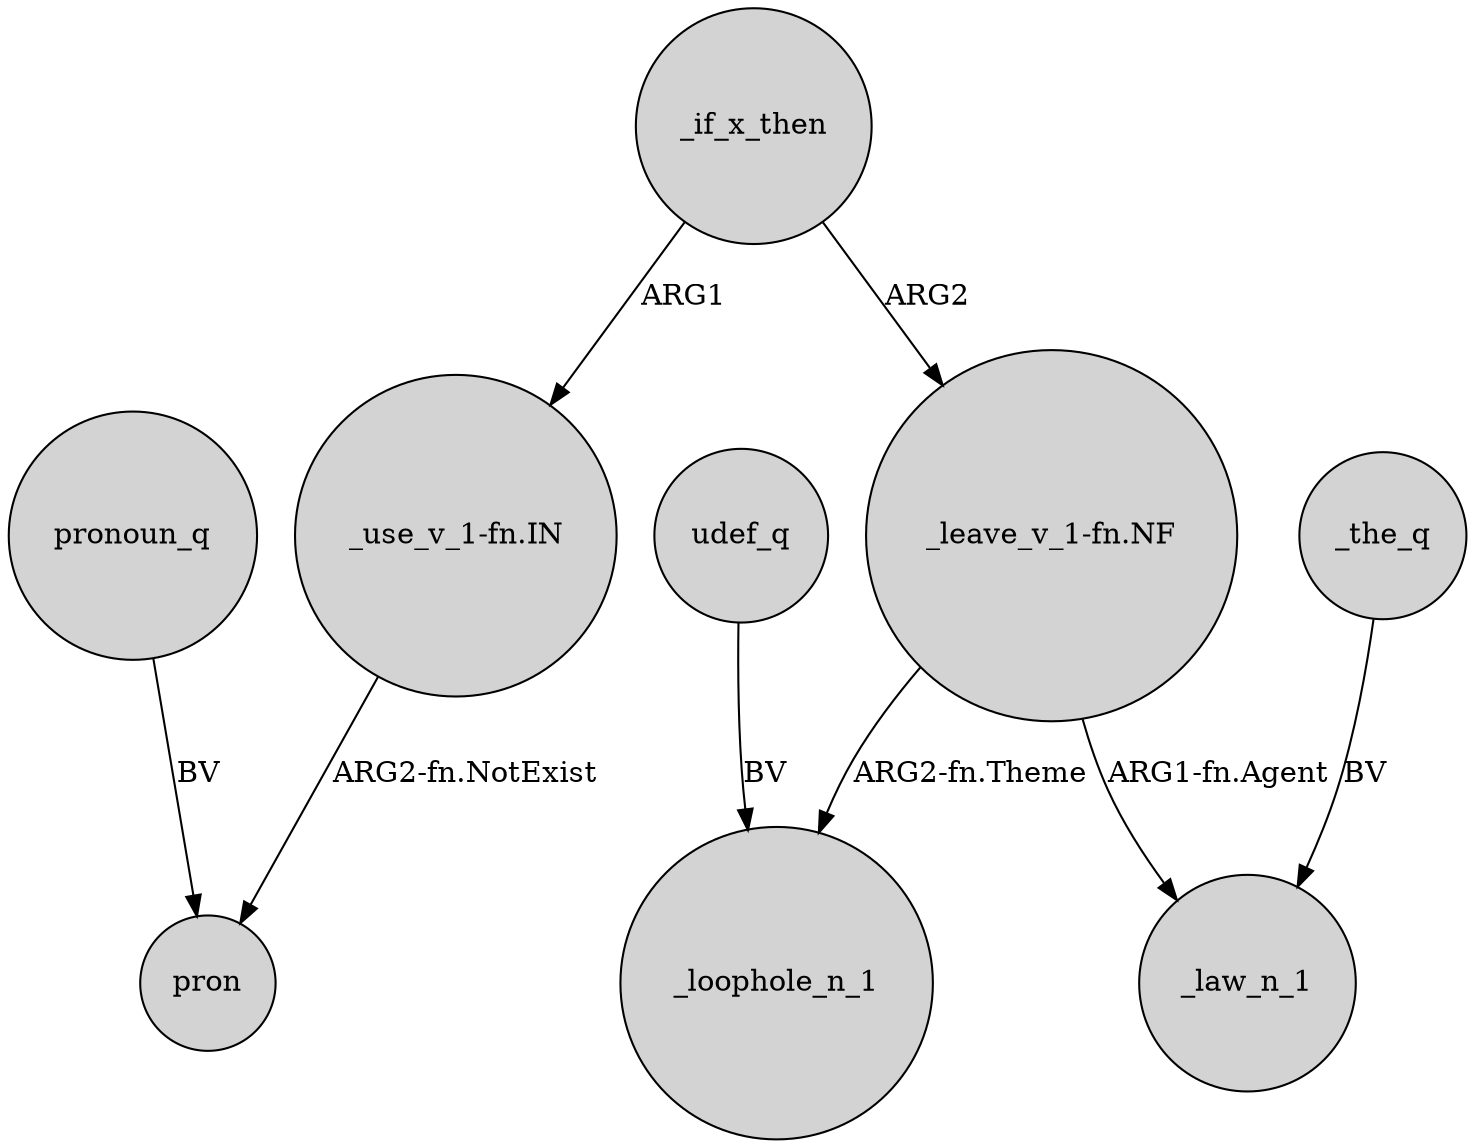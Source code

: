 digraph {
	node [shape=circle style=filled]
	"_use_v_1-fn.IN" -> pron [label="ARG2-fn.NotExist"]
	_if_x_then -> "_leave_v_1-fn.NF" [label=ARG2]
	"_leave_v_1-fn.NF" -> _loophole_n_1 [label="ARG2-fn.Theme"]
	pronoun_q -> pron [label=BV]
	_if_x_then -> "_use_v_1-fn.IN" [label=ARG1]
	udef_q -> _loophole_n_1 [label=BV]
	_the_q -> _law_n_1 [label=BV]
	"_leave_v_1-fn.NF" -> _law_n_1 [label="ARG1-fn.Agent"]
}

